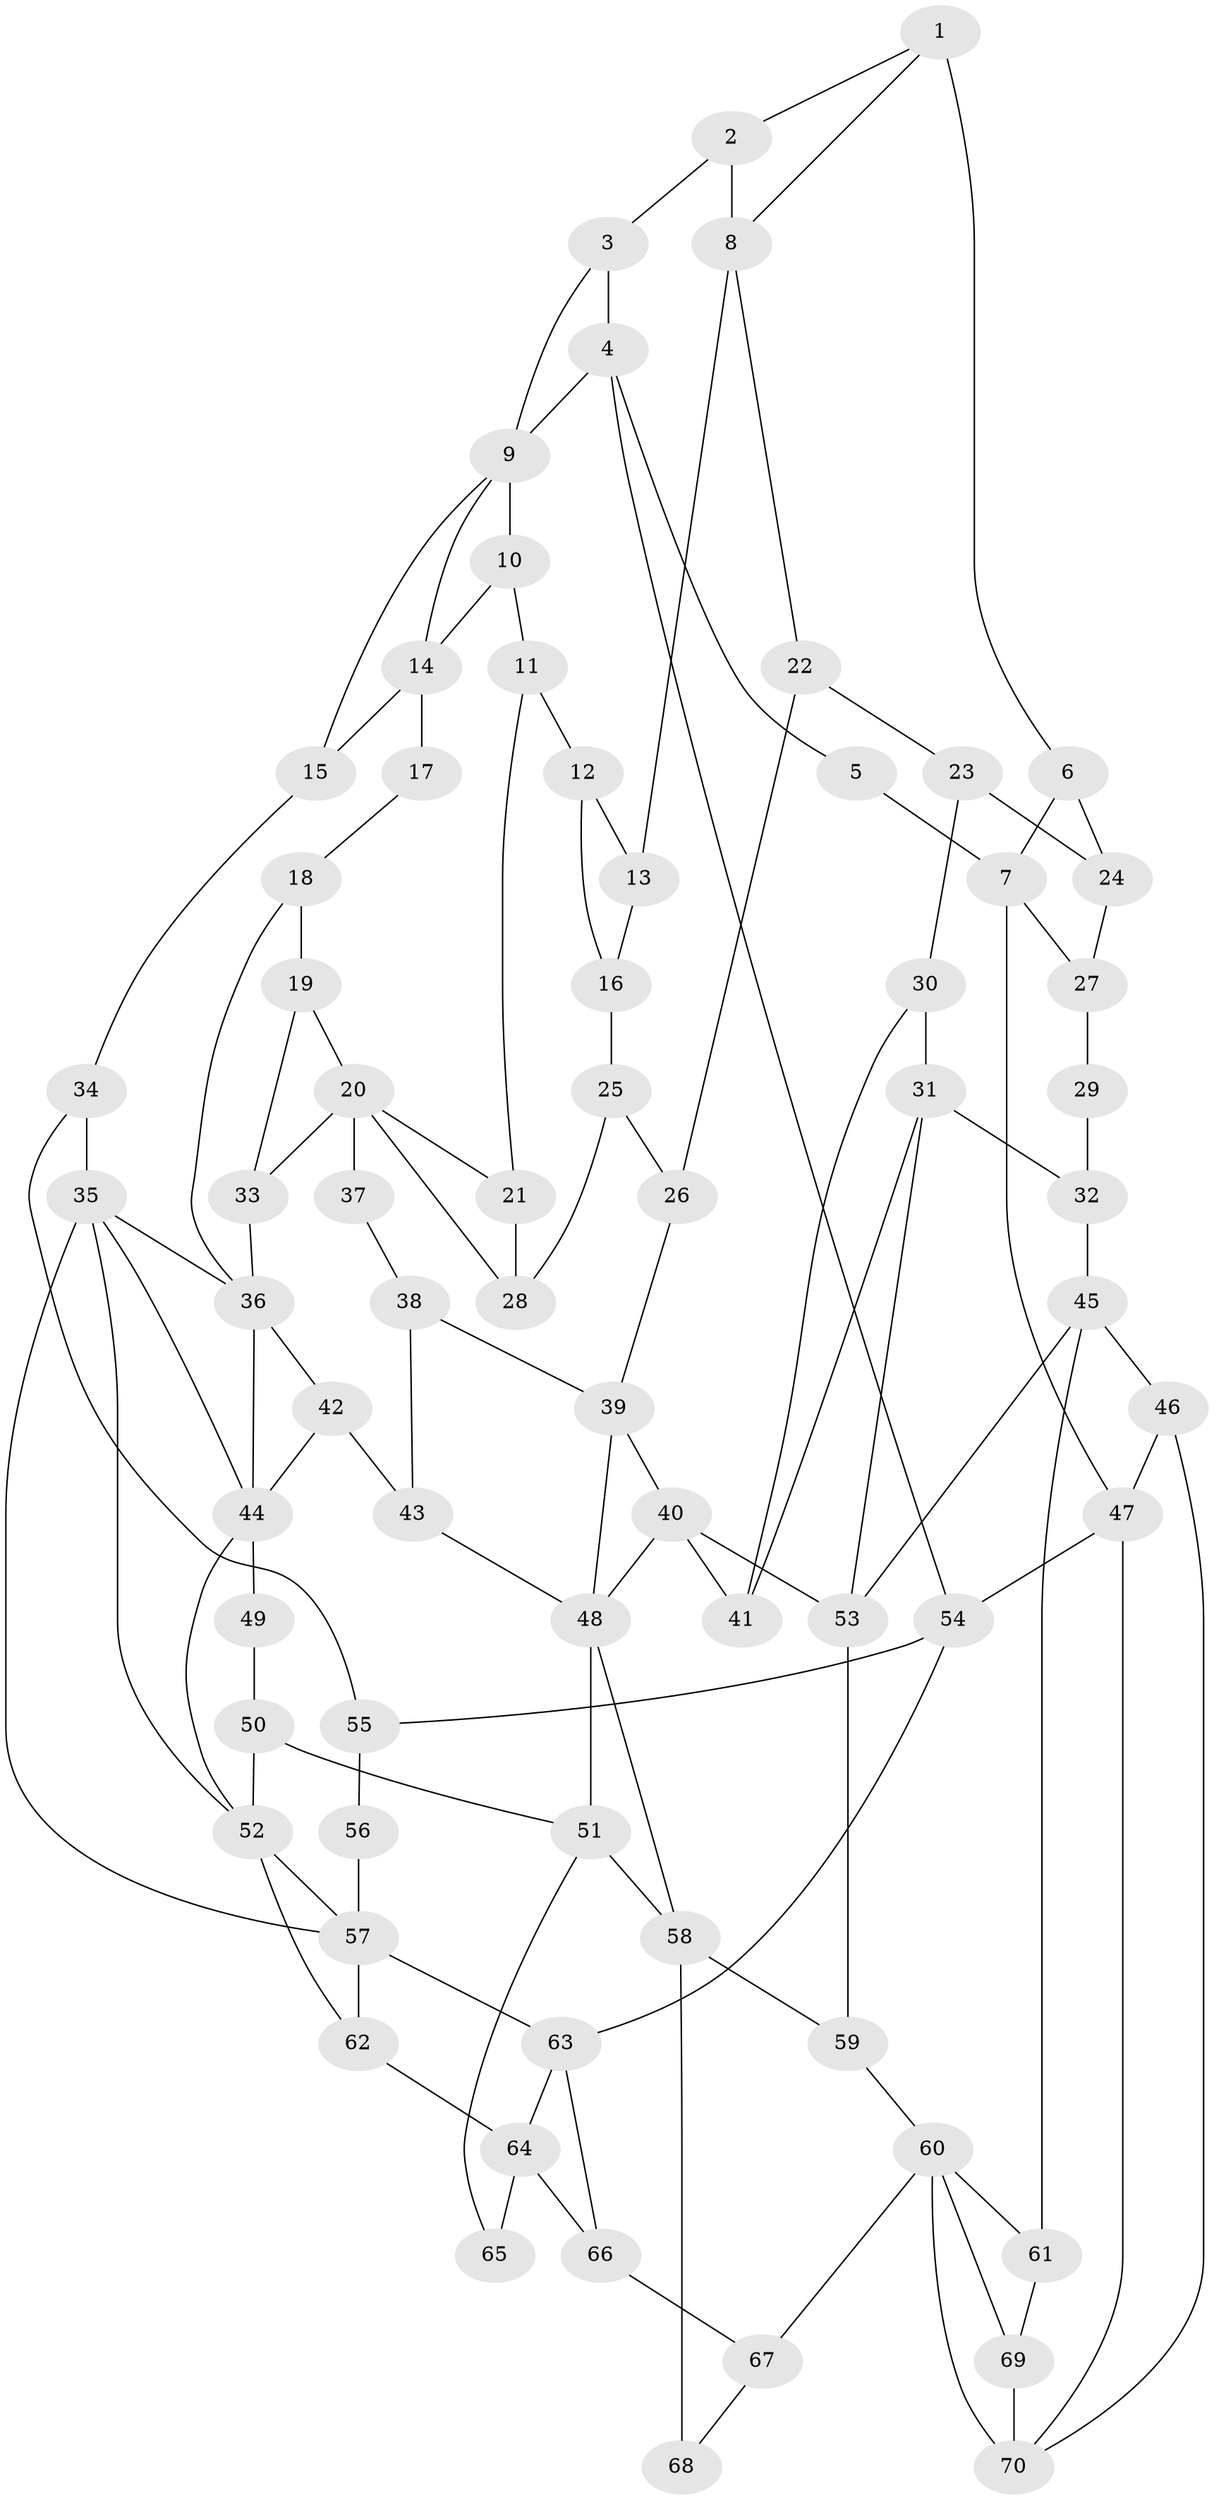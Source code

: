 // original degree distribution, {3: 0.014388489208633094, 5: 0.5035971223021583, 4: 0.2517985611510791, 6: 0.2302158273381295}
// Generated by graph-tools (version 1.1) at 2025/38/03/09/25 02:38:25]
// undirected, 70 vertices, 118 edges
graph export_dot {
graph [start="1"]
  node [color=gray90,style=filled];
  1;
  2;
  3;
  4;
  5;
  6;
  7;
  8;
  9;
  10;
  11;
  12;
  13;
  14;
  15;
  16;
  17;
  18;
  19;
  20;
  21;
  22;
  23;
  24;
  25;
  26;
  27;
  28;
  29;
  30;
  31;
  32;
  33;
  34;
  35;
  36;
  37;
  38;
  39;
  40;
  41;
  42;
  43;
  44;
  45;
  46;
  47;
  48;
  49;
  50;
  51;
  52;
  53;
  54;
  55;
  56;
  57;
  58;
  59;
  60;
  61;
  62;
  63;
  64;
  65;
  66;
  67;
  68;
  69;
  70;
  1 -- 2 [weight=1.0];
  1 -- 6 [weight=2.0];
  1 -- 8 [weight=1.0];
  2 -- 3 [weight=1.0];
  2 -- 8 [weight=2.0];
  3 -- 4 [weight=1.0];
  3 -- 9 [weight=1.0];
  4 -- 5 [weight=1.0];
  4 -- 9 [weight=1.0];
  4 -- 54 [weight=1.0];
  5 -- 7 [weight=2.0];
  6 -- 7 [weight=2.0];
  6 -- 24 [weight=1.0];
  7 -- 27 [weight=2.0];
  7 -- 47 [weight=1.0];
  8 -- 13 [weight=2.0];
  8 -- 22 [weight=1.0];
  9 -- 10 [weight=1.0];
  9 -- 14 [weight=1.0];
  9 -- 15 [weight=1.0];
  10 -- 11 [weight=2.0];
  10 -- 14 [weight=2.0];
  11 -- 12 [weight=2.0];
  11 -- 21 [weight=1.0];
  12 -- 13 [weight=3.0];
  12 -- 16 [weight=1.0];
  13 -- 16 [weight=1.0];
  14 -- 15 [weight=1.0];
  14 -- 17 [weight=2.0];
  15 -- 34 [weight=1.0];
  16 -- 25 [weight=1.0];
  17 -- 18 [weight=1.0];
  18 -- 19 [weight=1.0];
  18 -- 36 [weight=1.0];
  19 -- 20 [weight=1.0];
  19 -- 33 [weight=1.0];
  20 -- 21 [weight=1.0];
  20 -- 28 [weight=1.0];
  20 -- 33 [weight=1.0];
  20 -- 37 [weight=2.0];
  21 -- 28 [weight=1.0];
  22 -- 23 [weight=1.0];
  22 -- 26 [weight=1.0];
  23 -- 24 [weight=1.0];
  23 -- 30 [weight=1.0];
  24 -- 27 [weight=1.0];
  25 -- 26 [weight=1.0];
  25 -- 28 [weight=1.0];
  26 -- 39 [weight=1.0];
  27 -- 29 [weight=2.0];
  29 -- 32 [weight=2.0];
  30 -- 31 [weight=1.0];
  30 -- 41 [weight=1.0];
  31 -- 32 [weight=2.0];
  31 -- 41 [weight=1.0];
  31 -- 53 [weight=1.0];
  32 -- 45 [weight=2.0];
  33 -- 36 [weight=1.0];
  34 -- 35 [weight=1.0];
  34 -- 55 [weight=1.0];
  35 -- 36 [weight=1.0];
  35 -- 44 [weight=1.0];
  35 -- 52 [weight=1.0];
  35 -- 57 [weight=1.0];
  36 -- 42 [weight=1.0];
  36 -- 44 [weight=1.0];
  37 -- 38 [weight=1.0];
  38 -- 39 [weight=1.0];
  38 -- 43 [weight=1.0];
  39 -- 40 [weight=1.0];
  39 -- 48 [weight=1.0];
  40 -- 41 [weight=1.0];
  40 -- 48 [weight=1.0];
  40 -- 53 [weight=1.0];
  42 -- 43 [weight=1.0];
  42 -- 44 [weight=1.0];
  43 -- 48 [weight=1.0];
  44 -- 49 [weight=2.0];
  44 -- 52 [weight=1.0];
  45 -- 46 [weight=1.0];
  45 -- 53 [weight=1.0];
  45 -- 61 [weight=1.0];
  46 -- 47 [weight=1.0];
  46 -- 70 [weight=1.0];
  47 -- 54 [weight=1.0];
  47 -- 70 [weight=1.0];
  48 -- 51 [weight=1.0];
  48 -- 58 [weight=1.0];
  49 -- 50 [weight=1.0];
  50 -- 51 [weight=1.0];
  50 -- 52 [weight=1.0];
  51 -- 58 [weight=2.0];
  51 -- 65 [weight=1.0];
  52 -- 57 [weight=1.0];
  52 -- 62 [weight=1.0];
  53 -- 59 [weight=1.0];
  54 -- 55 [weight=1.0];
  54 -- 63 [weight=1.0];
  55 -- 56 [weight=1.0];
  56 -- 57 [weight=2.0];
  57 -- 62 [weight=1.0];
  57 -- 63 [weight=1.0];
  58 -- 59 [weight=1.0];
  58 -- 68 [weight=2.0];
  59 -- 60 [weight=1.0];
  60 -- 61 [weight=1.0];
  60 -- 67 [weight=1.0];
  60 -- 69 [weight=2.0];
  60 -- 70 [weight=1.0];
  61 -- 69 [weight=1.0];
  62 -- 64 [weight=2.0];
  63 -- 64 [weight=1.0];
  63 -- 66 [weight=1.0];
  64 -- 65 [weight=2.0];
  64 -- 66 [weight=1.0];
  66 -- 67 [weight=1.0];
  67 -- 68 [weight=1.0];
  69 -- 70 [weight=3.0];
}
